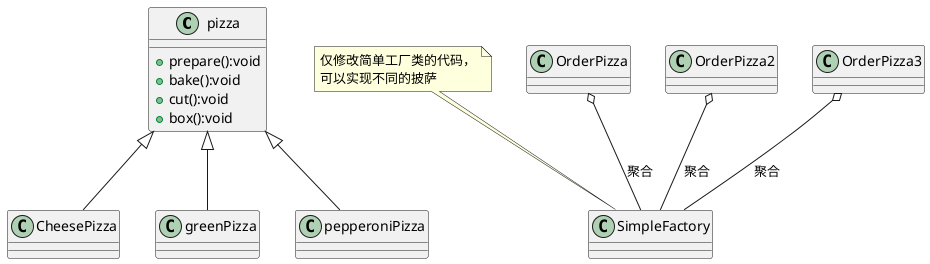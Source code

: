 @startuml
'https://plantuml.com/class-diagram

class pizza {
+prepare():void
+bake():void
+cut():void
+box():void
}
class CheesePizza extends pizza {
}
class greenPizza extends pizza {
}
class pepperoniPizza extends pizza {
}
class SimpleFactory
note top: 仅修改简单工厂类的代码，\n可以实现不同的披萨
class OrderPizza
class OrderPizza2
class OrderPizza3
OrderPizza o-- SimpleFactory :聚合
OrderPizza2 o-- SimpleFactory :聚合
OrderPizza3 o-- SimpleFactory :聚合
@enduml